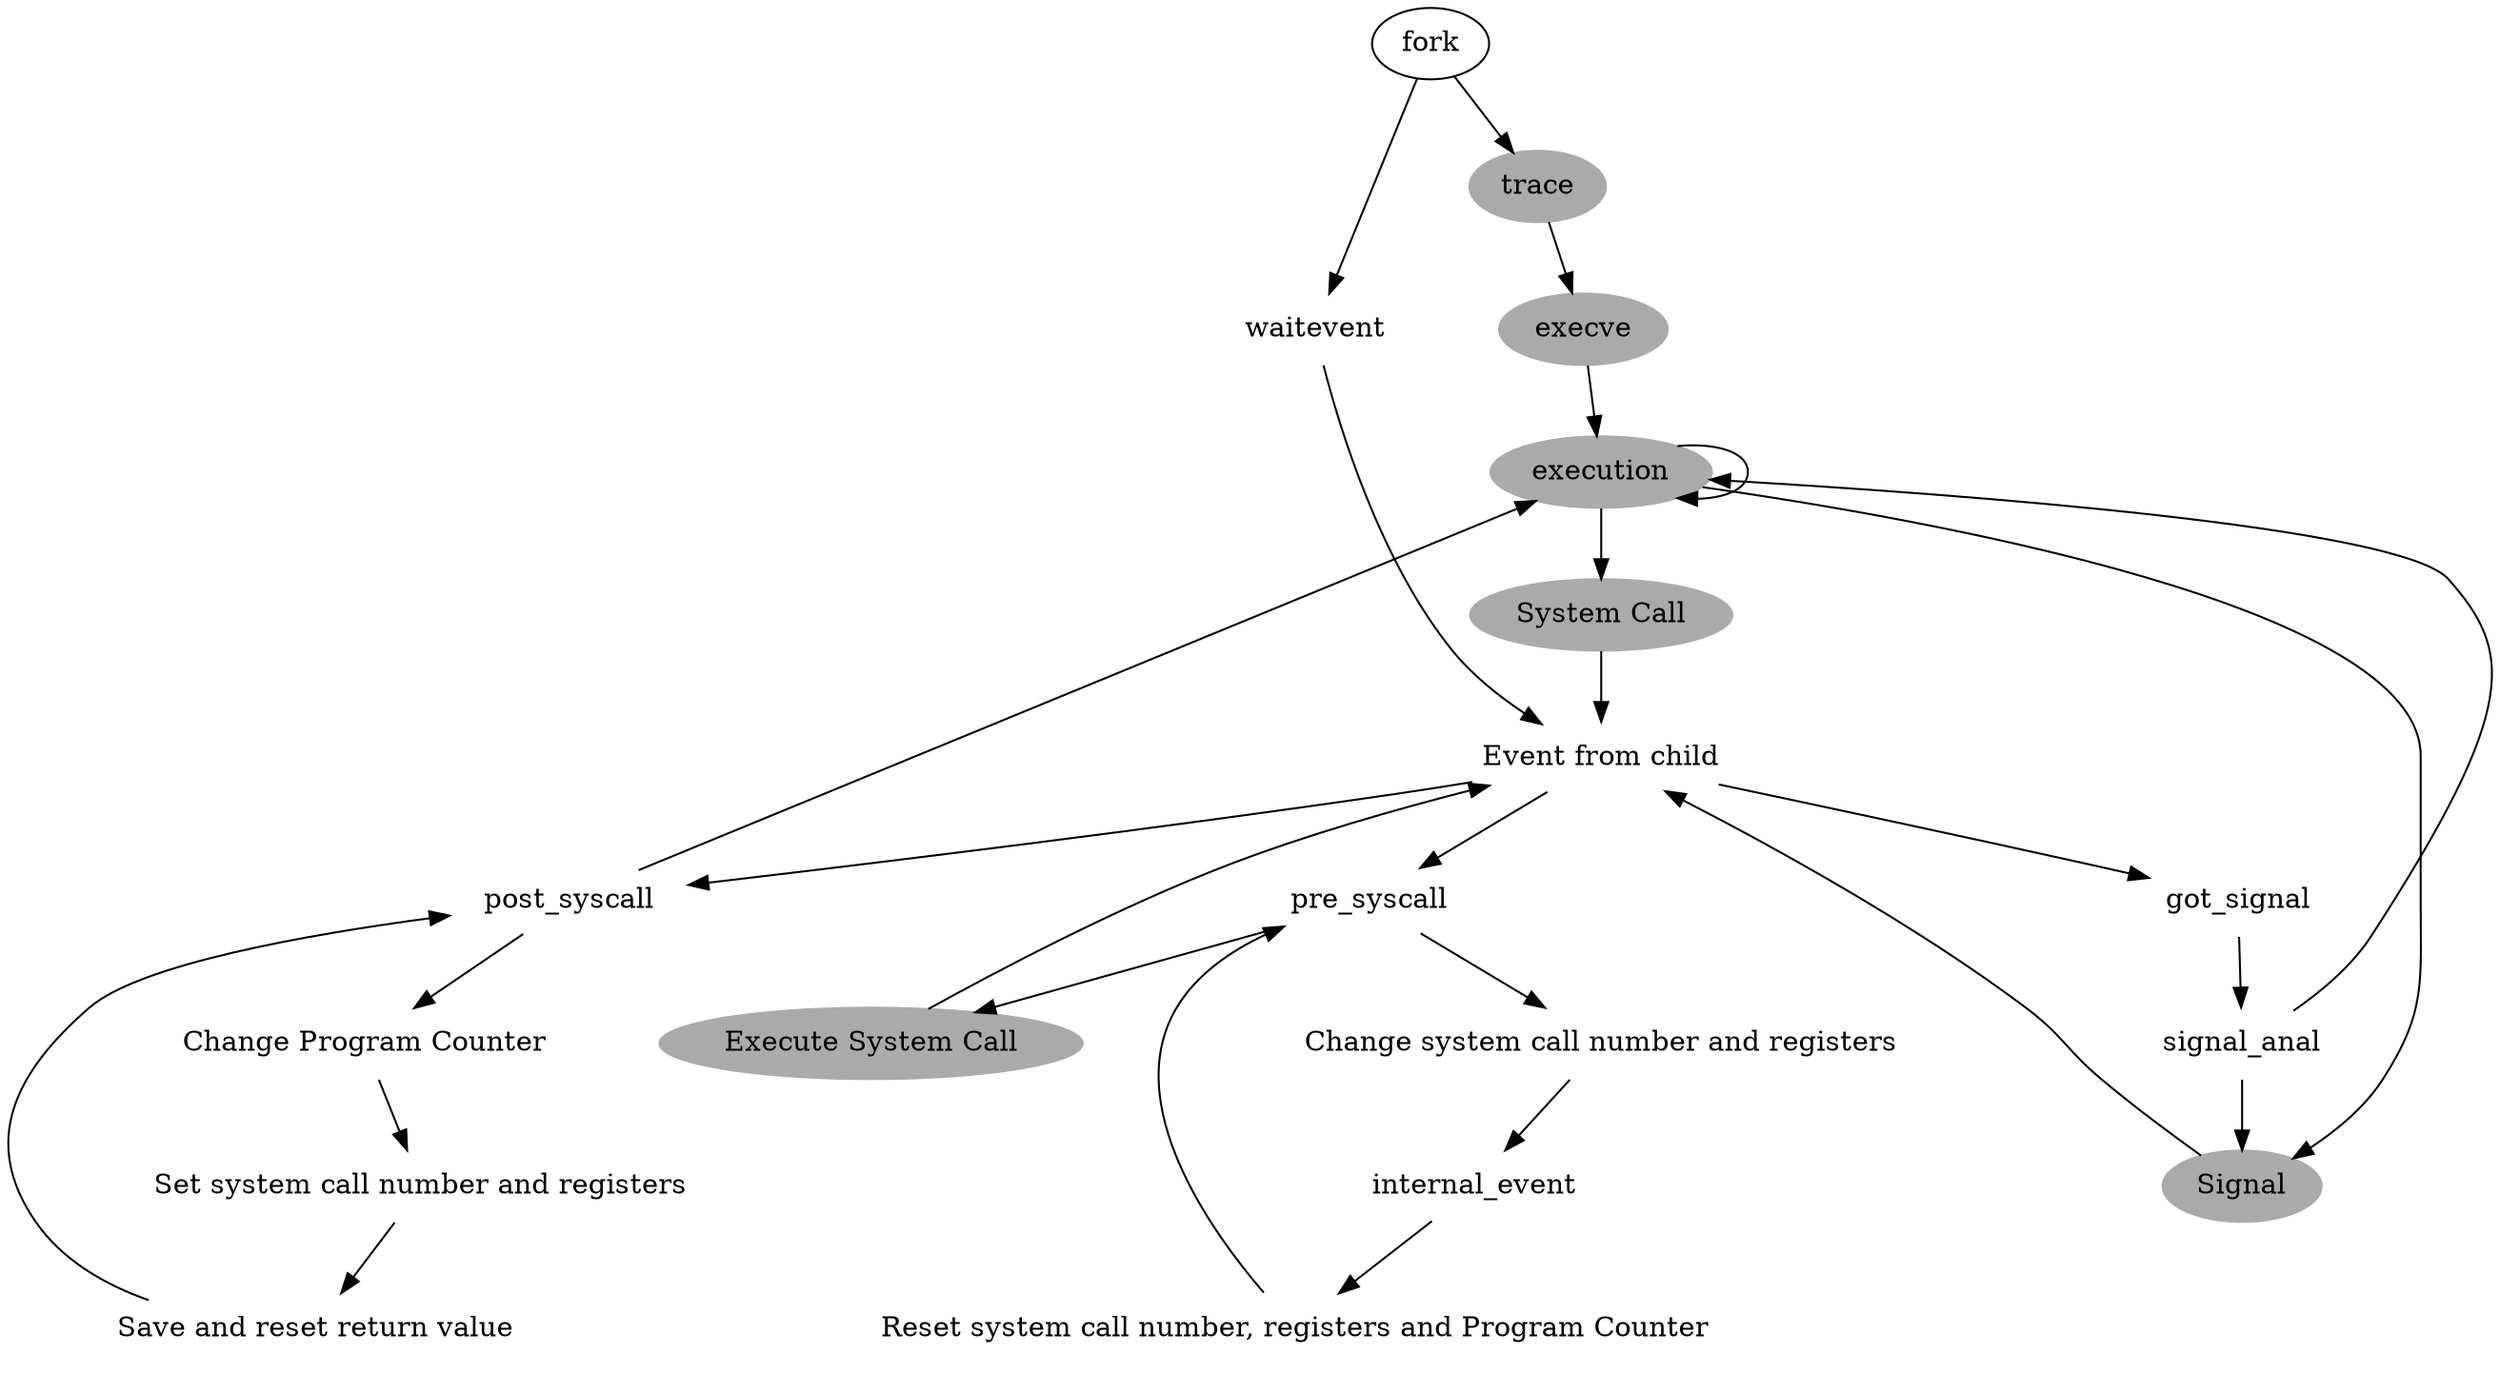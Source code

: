 digraph totaltracy {
    subgraph child {
        node [style=filled, color="#aaaaaa"]

        trace -> execve -> execution -> { syscall ; signal }

        execution -> execution

        syscall [label="System Call"]
        signal [label="Signal"]

        syscallexe [label="Execute System Call"]
    }

    subgraph tracy {
        node [style=filled,color=white]
        style=filled
        color=grey


        waitevent -> eventchld
        eventchld [label="Event from child"]
        eventchld -> {pre_syscall ; post_syscall ; got_signal}

        got_signal ->  signal_anal

        pre_start_injection [label="Change system call number and registers"]
        pre_stop_injection [label="Reset system call number, registers and Program Counter"]
        pre_syscall -> pre_start_injection -> internal_event ->
        pre_stop_injection -> pre_syscall

        post_start_injection [label="Change Program Counter"]
        post_start_injection_2 [label="Set system call number and registers"]
        post_stop_injection [label="Save and reset return value"]

        post_syscall -> post_start_injection -> post_start_injection_2 ->
        post_stop_injection -> post_syscall

    }

    fork -> {trace ; waitevent}

    signal_anal  -> { signal ; execution }
    pre_syscall -> syscallexe
    post_syscall -> execution

    { signal ; syscall ; syscallexe } -> eventchld



}
